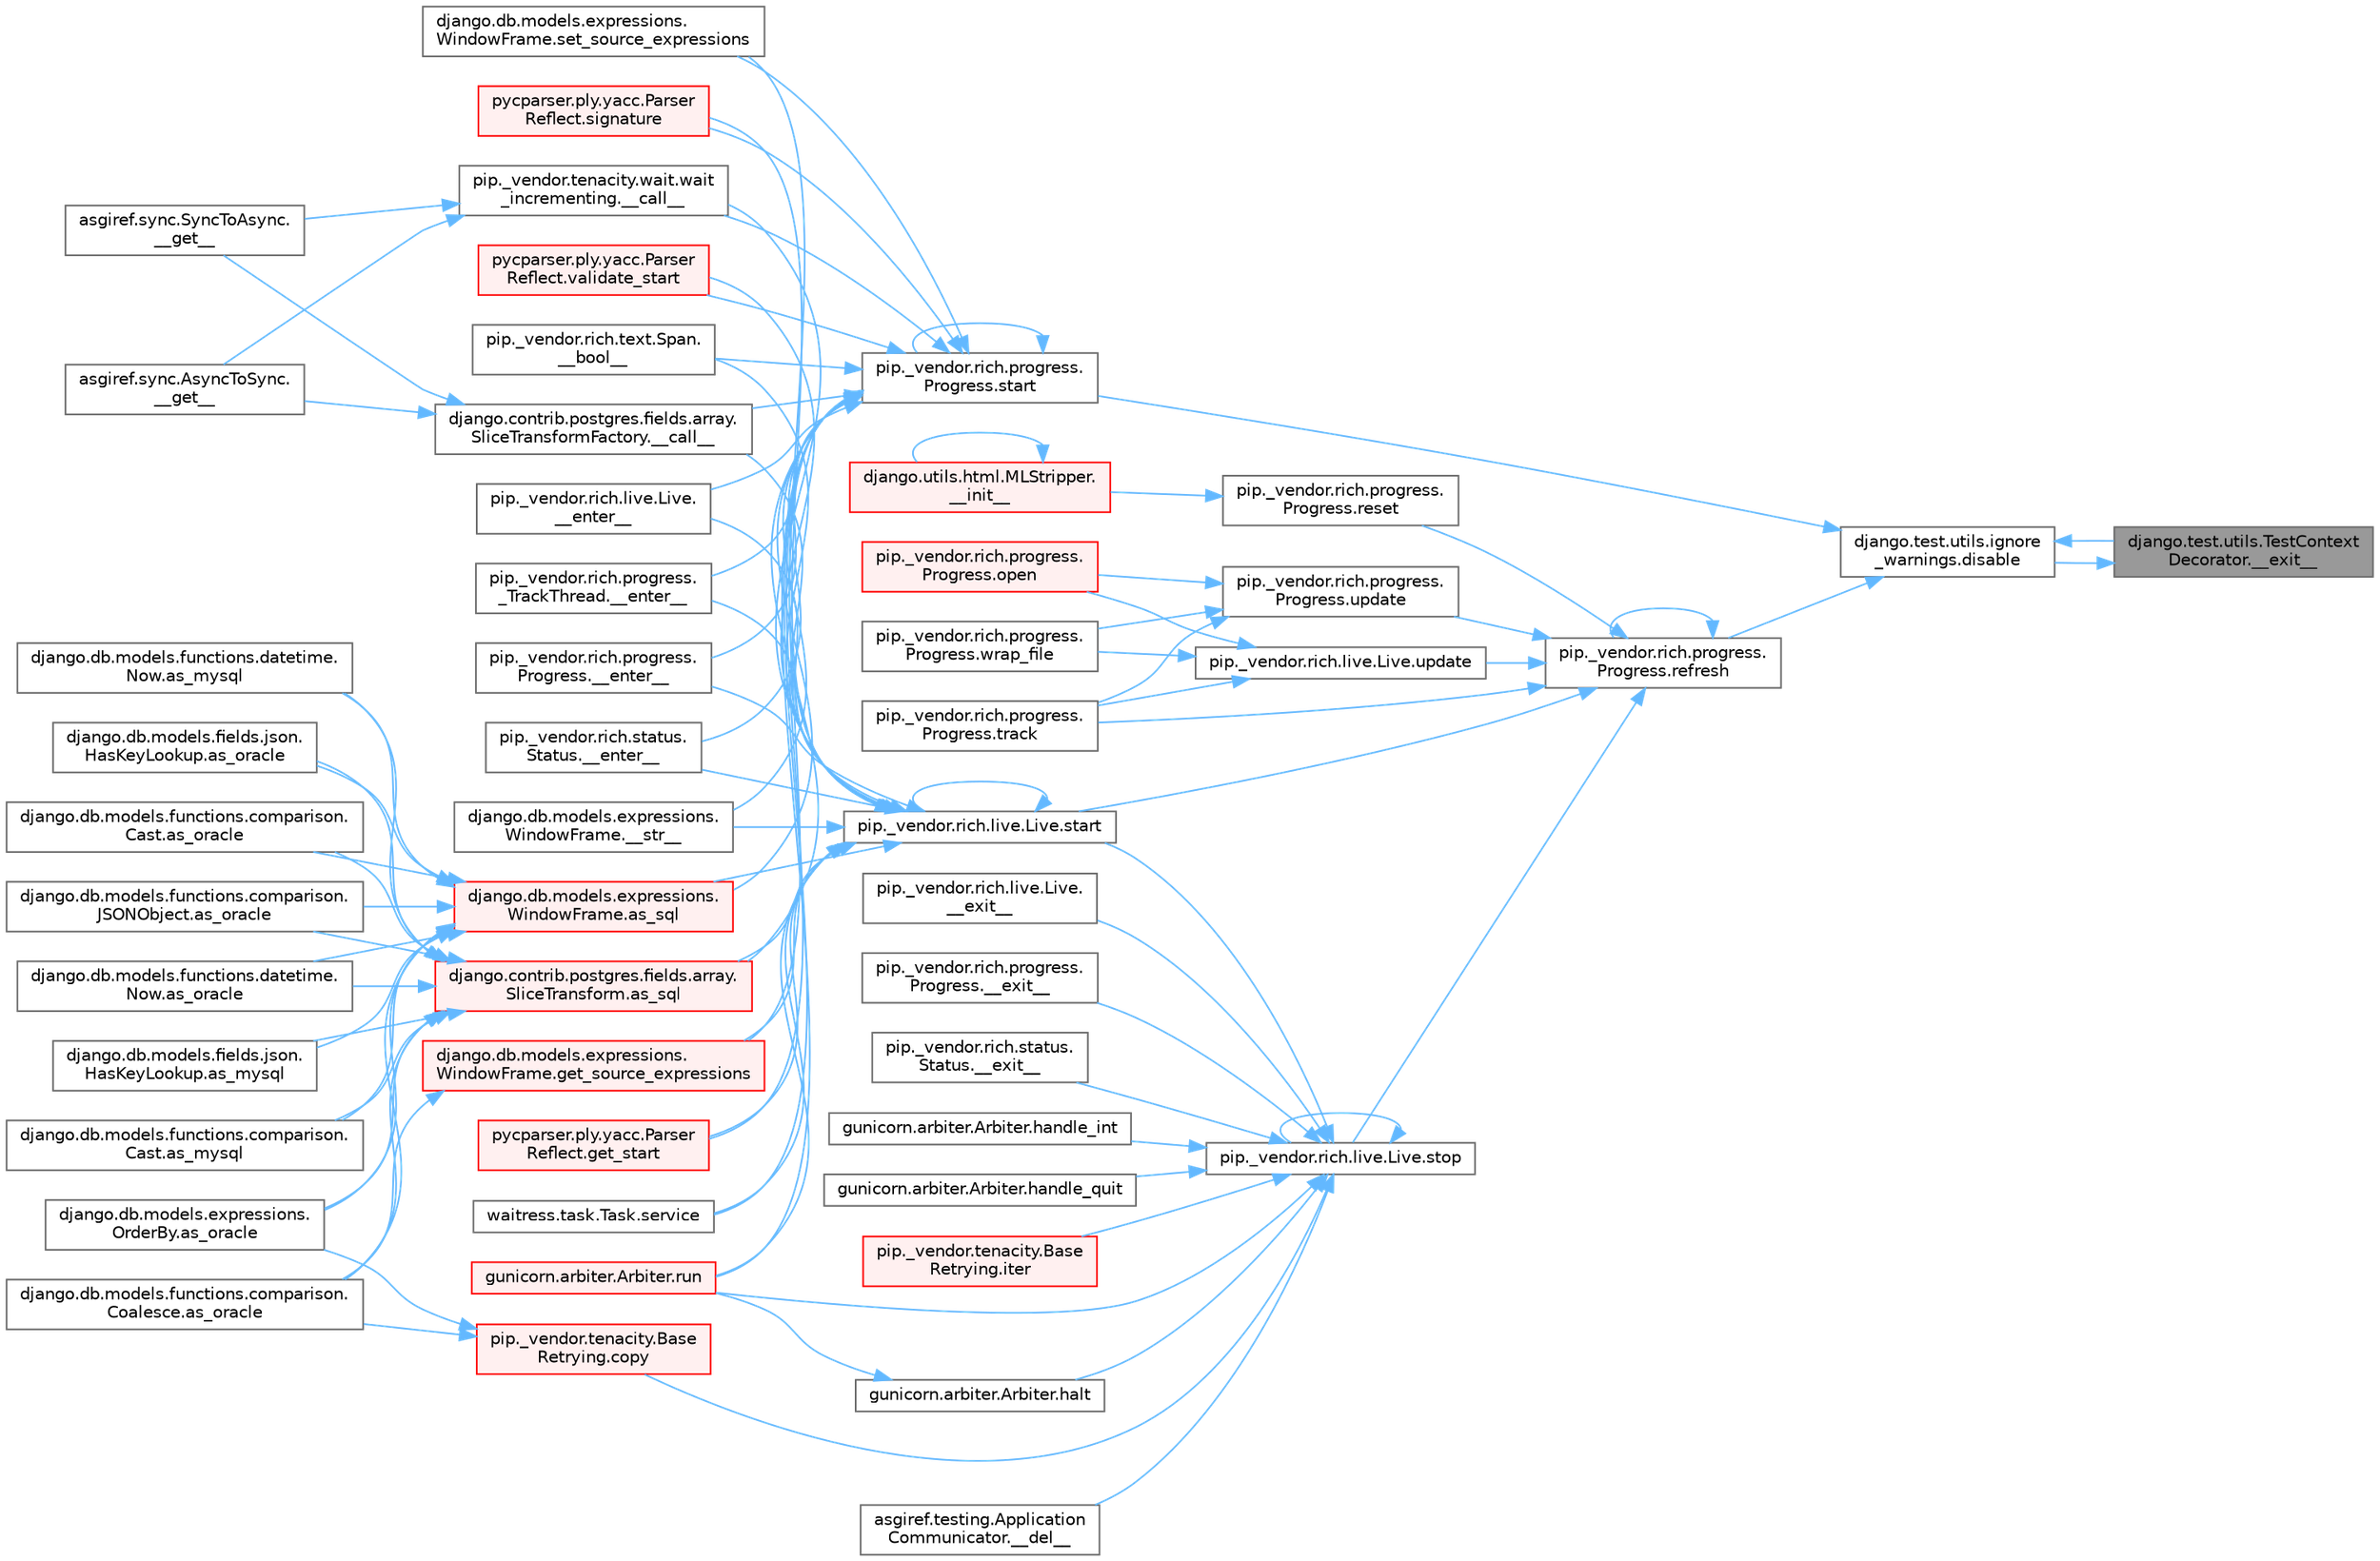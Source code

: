 digraph "django.test.utils.TestContextDecorator.__exit__"
{
 // LATEX_PDF_SIZE
  bgcolor="transparent";
  edge [fontname=Helvetica,fontsize=10,labelfontname=Helvetica,labelfontsize=10];
  node [fontname=Helvetica,fontsize=10,shape=box,height=0.2,width=0.4];
  rankdir="RL";
  Node1 [id="Node000001",label="django.test.utils.TestContext\lDecorator.__exit__",height=0.2,width=0.4,color="gray40", fillcolor="grey60", style="filled", fontcolor="black",tooltip=" "];
  Node1 -> Node2 [id="edge1_Node000001_Node000002",dir="back",color="steelblue1",style="solid",tooltip=" "];
  Node2 [id="Node000002",label="django.test.utils.ignore\l_warnings.disable",height=0.2,width=0.4,color="grey40", fillcolor="white", style="filled",URL="$classdjango_1_1test_1_1utils_1_1ignore__warnings.html#af1e5bafbbda3277c2402f39db212ca5b",tooltip=" "];
  Node2 -> Node1 [id="edge2_Node000002_Node000001",dir="back",color="steelblue1",style="solid",tooltip=" "];
  Node2 -> Node3 [id="edge3_Node000002_Node000003",dir="back",color="steelblue1",style="solid",tooltip=" "];
  Node3 [id="Node000003",label="pip._vendor.rich.progress.\lProgress.refresh",height=0.2,width=0.4,color="grey40", fillcolor="white", style="filled",URL="$classpip_1_1__vendor_1_1rich_1_1progress_1_1_progress.html#a88dcdf9d00bbfe350b6c4b23b5670579",tooltip=" "];
  Node3 -> Node3 [id="edge4_Node000003_Node000003",dir="back",color="steelblue1",style="solid",tooltip=" "];
  Node3 -> Node4 [id="edge5_Node000003_Node000004",dir="back",color="steelblue1",style="solid",tooltip=" "];
  Node4 [id="Node000004",label="pip._vendor.rich.progress.\lProgress.reset",height=0.2,width=0.4,color="grey40", fillcolor="white", style="filled",URL="$classpip_1_1__vendor_1_1rich_1_1progress_1_1_progress.html#aafb5a51caee0151a490484577c2a9a9b",tooltip=" "];
  Node4 -> Node5 [id="edge6_Node000004_Node000005",dir="back",color="steelblue1",style="solid",tooltip=" "];
  Node5 [id="Node000005",label="django.utils.html.MLStripper.\l__init__",height=0.2,width=0.4,color="red", fillcolor="#FFF0F0", style="filled",URL="$classdjango_1_1utils_1_1html_1_1_m_l_stripper.html#a2cadf8795a912bed633ed31d662e43ff",tooltip=" "];
  Node5 -> Node5 [id="edge7_Node000005_Node000005",dir="back",color="steelblue1",style="solid",tooltip=" "];
  Node3 -> Node37 [id="edge8_Node000003_Node000037",dir="back",color="steelblue1",style="solid",tooltip=" "];
  Node37 [id="Node000037",label="pip._vendor.rich.live.Live.start",height=0.2,width=0.4,color="grey40", fillcolor="white", style="filled",URL="$classpip_1_1__vendor_1_1rich_1_1live_1_1_live.html#a7216ec35a1494a83ed749407ef4e0c40",tooltip=" "];
  Node37 -> Node38 [id="edge9_Node000037_Node000038",dir="back",color="steelblue1",style="solid",tooltip=" "];
  Node38 [id="Node000038",label="pip._vendor.rich.text.Span.\l__bool__",height=0.2,width=0.4,color="grey40", fillcolor="white", style="filled",URL="$classpip_1_1__vendor_1_1rich_1_1text_1_1_span.html#a46697beb32db6e5087af9c77058189fa",tooltip=" "];
  Node37 -> Node39 [id="edge10_Node000037_Node000039",dir="back",color="steelblue1",style="solid",tooltip=" "];
  Node39 [id="Node000039",label="django.contrib.postgres.fields.array.\lSliceTransformFactory.__call__",height=0.2,width=0.4,color="grey40", fillcolor="white", style="filled",URL="$classdjango_1_1contrib_1_1postgres_1_1fields_1_1array_1_1_slice_transform_factory.html#a60af1a96b18ed40dfdbacea43f36a5ab",tooltip=" "];
  Node39 -> Node40 [id="edge11_Node000039_Node000040",dir="back",color="steelblue1",style="solid",tooltip=" "];
  Node40 [id="Node000040",label="asgiref.sync.AsyncToSync.\l__get__",height=0.2,width=0.4,color="grey40", fillcolor="white", style="filled",URL="$classasgiref_1_1sync_1_1_async_to_sync.html#a23e9ef7a73da98dad9e3f4e65846969b",tooltip=" "];
  Node39 -> Node41 [id="edge12_Node000039_Node000041",dir="back",color="steelblue1",style="solid",tooltip=" "];
  Node41 [id="Node000041",label="asgiref.sync.SyncToAsync.\l__get__",height=0.2,width=0.4,color="grey40", fillcolor="white", style="filled",URL="$classasgiref_1_1sync_1_1_sync_to_async.html#aebdfbe3f01079a529fd2f39810597381",tooltip=" "];
  Node37 -> Node42 [id="edge13_Node000037_Node000042",dir="back",color="steelblue1",style="solid",tooltip=" "];
  Node42 [id="Node000042",label="pip._vendor.tenacity.wait.wait\l_incrementing.__call__",height=0.2,width=0.4,color="grey40", fillcolor="white", style="filled",URL="$classpip_1_1__vendor_1_1tenacity_1_1wait_1_1wait__incrementing.html#af47b0264325b86a85aa5cfd3b59a28cf",tooltip=" "];
  Node42 -> Node40 [id="edge14_Node000042_Node000040",dir="back",color="steelblue1",style="solid",tooltip=" "];
  Node42 -> Node41 [id="edge15_Node000042_Node000041",dir="back",color="steelblue1",style="solid",tooltip=" "];
  Node37 -> Node43 [id="edge16_Node000037_Node000043",dir="back",color="steelblue1",style="solid",tooltip=" "];
  Node43 [id="Node000043",label="pip._vendor.rich.live.Live.\l__enter__",height=0.2,width=0.4,color="grey40", fillcolor="white", style="filled",URL="$classpip_1_1__vendor_1_1rich_1_1live_1_1_live.html#aa3062fdcd3fb592a064dec1b64674ac5",tooltip=" "];
  Node37 -> Node44 [id="edge17_Node000037_Node000044",dir="back",color="steelblue1",style="solid",tooltip=" "];
  Node44 [id="Node000044",label="pip._vendor.rich.progress.\l_TrackThread.__enter__",height=0.2,width=0.4,color="grey40", fillcolor="white", style="filled",URL="$classpip_1_1__vendor_1_1rich_1_1progress_1_1___track_thread.html#a0b48116fd15e50c04c313a76be81e95d",tooltip=" "];
  Node37 -> Node45 [id="edge18_Node000037_Node000045",dir="back",color="steelblue1",style="solid",tooltip=" "];
  Node45 [id="Node000045",label="pip._vendor.rich.progress.\lProgress.__enter__",height=0.2,width=0.4,color="grey40", fillcolor="white", style="filled",URL="$classpip_1_1__vendor_1_1rich_1_1progress_1_1_progress.html#a4979cbd1c8ed672eeb7a49066392a186",tooltip=" "];
  Node37 -> Node46 [id="edge19_Node000037_Node000046",dir="back",color="steelblue1",style="solid",tooltip=" "];
  Node46 [id="Node000046",label="pip._vendor.rich.status.\lStatus.__enter__",height=0.2,width=0.4,color="grey40", fillcolor="white", style="filled",URL="$classpip_1_1__vendor_1_1rich_1_1status_1_1_status.html#a9c62ad173990d834893f5e97064f9ad7",tooltip=" "];
  Node37 -> Node47 [id="edge20_Node000037_Node000047",dir="back",color="steelblue1",style="solid",tooltip=" "];
  Node47 [id="Node000047",label="django.db.models.expressions.\lWindowFrame.__str__",height=0.2,width=0.4,color="grey40", fillcolor="white", style="filled",URL="$classdjango_1_1db_1_1models_1_1expressions_1_1_window_frame.html#a3e16a0d1fe7c8c0f0079d7ba8aefae7e",tooltip=" "];
  Node37 -> Node48 [id="edge21_Node000037_Node000048",dir="back",color="steelblue1",style="solid",tooltip=" "];
  Node48 [id="Node000048",label="django.contrib.postgres.fields.array.\lSliceTransform.as_sql",height=0.2,width=0.4,color="red", fillcolor="#FFF0F0", style="filled",URL="$classdjango_1_1contrib_1_1postgres_1_1fields_1_1array_1_1_slice_transform.html#adc5e91e1d2ce6e9bbee3be2837596d21",tooltip=" "];
  Node48 -> Node49 [id="edge22_Node000048_Node000049",dir="back",color="steelblue1",style="solid",tooltip=" "];
  Node49 [id="Node000049",label="django.db.models.fields.json.\lHasKeyLookup.as_mysql",height=0.2,width=0.4,color="grey40", fillcolor="white", style="filled",URL="$classdjango_1_1db_1_1models_1_1fields_1_1json_1_1_has_key_lookup.html#a10f67427287f2c0ea32513ca6f481e96",tooltip=" "];
  Node48 -> Node50 [id="edge23_Node000048_Node000050",dir="back",color="steelblue1",style="solid",tooltip=" "];
  Node50 [id="Node000050",label="django.db.models.functions.comparison.\lCast.as_mysql",height=0.2,width=0.4,color="grey40", fillcolor="white", style="filled",URL="$classdjango_1_1db_1_1models_1_1functions_1_1comparison_1_1_cast.html#a447737891e955909c6a381529a67a84e",tooltip=" "];
  Node48 -> Node51 [id="edge24_Node000048_Node000051",dir="back",color="steelblue1",style="solid",tooltip=" "];
  Node51 [id="Node000051",label="django.db.models.functions.datetime.\lNow.as_mysql",height=0.2,width=0.4,color="grey40", fillcolor="white", style="filled",URL="$classdjango_1_1db_1_1models_1_1functions_1_1datetime_1_1_now.html#a070a9334fb198086c0c4e96e9725d92b",tooltip=" "];
  Node48 -> Node52 [id="edge25_Node000048_Node000052",dir="back",color="steelblue1",style="solid",tooltip=" "];
  Node52 [id="Node000052",label="django.db.models.expressions.\lOrderBy.as_oracle",height=0.2,width=0.4,color="grey40", fillcolor="white", style="filled",URL="$classdjango_1_1db_1_1models_1_1expressions_1_1_order_by.html#af9b6ede9b0df85d6bcf54f983b3a8f6a",tooltip=" "];
  Node48 -> Node53 [id="edge26_Node000048_Node000053",dir="back",color="steelblue1",style="solid",tooltip=" "];
  Node53 [id="Node000053",label="django.db.models.fields.json.\lHasKeyLookup.as_oracle",height=0.2,width=0.4,color="grey40", fillcolor="white", style="filled",URL="$classdjango_1_1db_1_1models_1_1fields_1_1json_1_1_has_key_lookup.html#afbb88aa4fb23b3ec3acdc695c2f52398",tooltip=" "];
  Node48 -> Node54 [id="edge27_Node000048_Node000054",dir="back",color="steelblue1",style="solid",tooltip=" "];
  Node54 [id="Node000054",label="django.db.models.functions.comparison.\lCast.as_oracle",height=0.2,width=0.4,color="grey40", fillcolor="white", style="filled",URL="$classdjango_1_1db_1_1models_1_1functions_1_1comparison_1_1_cast.html#ad466cd7ca85dc257d9e2718f41a263ec",tooltip=" "];
  Node48 -> Node55 [id="edge28_Node000048_Node000055",dir="back",color="steelblue1",style="solid",tooltip=" "];
  Node55 [id="Node000055",label="django.db.models.functions.comparison.\lCoalesce.as_oracle",height=0.2,width=0.4,color="grey40", fillcolor="white", style="filled",URL="$classdjango_1_1db_1_1models_1_1functions_1_1comparison_1_1_coalesce.html#a1bbeea180ef3ef4d8ba5d51d33d6ef85",tooltip=" "];
  Node48 -> Node56 [id="edge29_Node000048_Node000056",dir="back",color="steelblue1",style="solid",tooltip=" "];
  Node56 [id="Node000056",label="django.db.models.functions.comparison.\lJSONObject.as_oracle",height=0.2,width=0.4,color="grey40", fillcolor="white", style="filled",URL="$classdjango_1_1db_1_1models_1_1functions_1_1comparison_1_1_j_s_o_n_object.html#a4b4fa1161d27b0a9bbbdd0370e9af364",tooltip=" "];
  Node48 -> Node57 [id="edge30_Node000048_Node000057",dir="back",color="steelblue1",style="solid",tooltip=" "];
  Node57 [id="Node000057",label="django.db.models.functions.datetime.\lNow.as_oracle",height=0.2,width=0.4,color="grey40", fillcolor="white", style="filled",URL="$classdjango_1_1db_1_1models_1_1functions_1_1datetime_1_1_now.html#ad5e1ae918a5c4d39f675f98280440538",tooltip=" "];
  Node37 -> Node77 [id="edge31_Node000037_Node000077",dir="back",color="steelblue1",style="solid",tooltip=" "];
  Node77 [id="Node000077",label="django.db.models.expressions.\lWindowFrame.as_sql",height=0.2,width=0.4,color="red", fillcolor="#FFF0F0", style="filled",URL="$classdjango_1_1db_1_1models_1_1expressions_1_1_window_frame.html#ade5c159a9bd4309d1d9232af3fd54807",tooltip=" "];
  Node77 -> Node49 [id="edge32_Node000077_Node000049",dir="back",color="steelblue1",style="solid",tooltip=" "];
  Node77 -> Node50 [id="edge33_Node000077_Node000050",dir="back",color="steelblue1",style="solid",tooltip=" "];
  Node77 -> Node51 [id="edge34_Node000077_Node000051",dir="back",color="steelblue1",style="solid",tooltip=" "];
  Node77 -> Node52 [id="edge35_Node000077_Node000052",dir="back",color="steelblue1",style="solid",tooltip=" "];
  Node77 -> Node53 [id="edge36_Node000077_Node000053",dir="back",color="steelblue1",style="solid",tooltip=" "];
  Node77 -> Node54 [id="edge37_Node000077_Node000054",dir="back",color="steelblue1",style="solid",tooltip=" "];
  Node77 -> Node55 [id="edge38_Node000077_Node000055",dir="back",color="steelblue1",style="solid",tooltip=" "];
  Node77 -> Node56 [id="edge39_Node000077_Node000056",dir="back",color="steelblue1",style="solid",tooltip=" "];
  Node77 -> Node57 [id="edge40_Node000077_Node000057",dir="back",color="steelblue1",style="solid",tooltip=" "];
  Node37 -> Node78 [id="edge41_Node000037_Node000078",dir="back",color="steelblue1",style="solid",tooltip=" "];
  Node78 [id="Node000078",label="django.db.models.expressions.\lWindowFrame.get_source_expressions",height=0.2,width=0.4,color="red", fillcolor="#FFF0F0", style="filled",URL="$classdjango_1_1db_1_1models_1_1expressions_1_1_window_frame.html#a4b54c4c9b4c4a68308953d25703a2544",tooltip=" "];
  Node78 -> Node55 [id="edge42_Node000078_Node000055",dir="back",color="steelblue1",style="solid",tooltip=" "];
  Node37 -> Node1369 [id="edge43_Node000037_Node001369",dir="back",color="steelblue1",style="solid",tooltip=" "];
  Node1369 [id="Node001369",label="pycparser.ply.yacc.Parser\lReflect.get_start",height=0.2,width=0.4,color="red", fillcolor="#FFF0F0", style="filled",URL="$classpycparser_1_1ply_1_1yacc_1_1_parser_reflect.html#a47da581cfe4c452d4f2236ae2e32f8a7",tooltip=" "];
  Node37 -> Node1372 [id="edge44_Node000037_Node001372",dir="back",color="steelblue1",style="solid",tooltip=" "];
  Node1372 [id="Node001372",label="gunicorn.arbiter.Arbiter.run",height=0.2,width=0.4,color="red", fillcolor="#FFF0F0", style="filled",URL="$classgunicorn_1_1arbiter_1_1_arbiter.html#a690c034511f5f267e7da7478590701a9",tooltip=" "];
  Node37 -> Node474 [id="edge45_Node000037_Node000474",dir="back",color="steelblue1",style="solid",tooltip=" "];
  Node474 [id="Node000474",label="waitress.task.Task.service",height=0.2,width=0.4,color="grey40", fillcolor="white", style="filled",URL="$classwaitress_1_1task_1_1_task.html#acd61643ab6cfae697f619c48f46e40b6",tooltip=" "];
  Node37 -> Node1373 [id="edge46_Node000037_Node001373",dir="back",color="steelblue1",style="solid",tooltip=" "];
  Node1373 [id="Node001373",label="django.db.models.expressions.\lWindowFrame.set_source_expressions",height=0.2,width=0.4,color="grey40", fillcolor="white", style="filled",URL="$classdjango_1_1db_1_1models_1_1expressions_1_1_window_frame.html#a1fe665f627f1ec2396a68494d20be905",tooltip=" "];
  Node37 -> Node1374 [id="edge47_Node000037_Node001374",dir="back",color="steelblue1",style="solid",tooltip=" "];
  Node1374 [id="Node001374",label="pycparser.ply.yacc.Parser\lReflect.signature",height=0.2,width=0.4,color="red", fillcolor="#FFF0F0", style="filled",URL="$classpycparser_1_1ply_1_1yacc_1_1_parser_reflect.html#a525f61d23491eeae554ac65afedd0a5b",tooltip=" "];
  Node37 -> Node37 [id="edge48_Node000037_Node000037",dir="back",color="steelblue1",style="solid",tooltip=" "];
  Node37 -> Node1384 [id="edge49_Node000037_Node001384",dir="back",color="steelblue1",style="solid",tooltip=" "];
  Node1384 [id="Node001384",label="pycparser.ply.yacc.Parser\lReflect.validate_start",height=0.2,width=0.4,color="red", fillcolor="#FFF0F0", style="filled",URL="$classpycparser_1_1ply_1_1yacc_1_1_parser_reflect.html#a5f433e8fcd5e9bd8361b6be3458e8b7f",tooltip=" "];
  Node3 -> Node3175 [id="edge50_Node000003_Node003175",dir="back",color="steelblue1",style="solid",tooltip=" "];
  Node3175 [id="Node003175",label="pip._vendor.rich.live.Live.stop",height=0.2,width=0.4,color="grey40", fillcolor="white", style="filled",URL="$classpip_1_1__vendor_1_1rich_1_1live_1_1_live.html#a8b9a6fd11fa9b17db3cea3143e41fecc",tooltip=" "];
  Node3175 -> Node1719 [id="edge51_Node003175_Node001719",dir="back",color="steelblue1",style="solid",tooltip=" "];
  Node1719 [id="Node001719",label="asgiref.testing.Application\lCommunicator.__del__",height=0.2,width=0.4,color="grey40", fillcolor="white", style="filled",URL="$classasgiref_1_1testing_1_1_application_communicator.html#ad1e7504202fc0e77462288ef0d24f12d",tooltip=" "];
  Node3175 -> Node1720 [id="edge52_Node003175_Node001720",dir="back",color="steelblue1",style="solid",tooltip=" "];
  Node1720 [id="Node001720",label="pip._vendor.rich.live.Live.\l__exit__",height=0.2,width=0.4,color="grey40", fillcolor="white", style="filled",URL="$classpip_1_1__vendor_1_1rich_1_1live_1_1_live.html#ad2c0c523844059a1131851d7cab4fddb",tooltip=" "];
  Node3175 -> Node1721 [id="edge53_Node003175_Node001721",dir="back",color="steelblue1",style="solid",tooltip=" "];
  Node1721 [id="Node001721",label="pip._vendor.rich.progress.\lProgress.__exit__",height=0.2,width=0.4,color="grey40", fillcolor="white", style="filled",URL="$classpip_1_1__vendor_1_1rich_1_1progress_1_1_progress.html#a5f5ac8f61763352a757bf03480233094",tooltip=" "];
  Node3175 -> Node1722 [id="edge54_Node003175_Node001722",dir="back",color="steelblue1",style="solid",tooltip=" "];
  Node1722 [id="Node001722",label="pip._vendor.rich.status.\lStatus.__exit__",height=0.2,width=0.4,color="grey40", fillcolor="white", style="filled",URL="$classpip_1_1__vendor_1_1rich_1_1status_1_1_status.html#a460bb8d74c675078838735370c96324b",tooltip=" "];
  Node3175 -> Node1723 [id="edge55_Node003175_Node001723",dir="back",color="steelblue1",style="solid",tooltip=" "];
  Node1723 [id="Node001723",label="pip._vendor.tenacity.Base\lRetrying.copy",height=0.2,width=0.4,color="red", fillcolor="#FFF0F0", style="filled",URL="$classpip_1_1__vendor_1_1tenacity_1_1_base_retrying.html#a3b3c595a4448cf55ebb3d1f3660bea88",tooltip=" "];
  Node1723 -> Node52 [id="edge56_Node001723_Node000052",dir="back",color="steelblue1",style="solid",tooltip=" "];
  Node1723 -> Node55 [id="edge57_Node001723_Node000055",dir="back",color="steelblue1",style="solid",tooltip=" "];
  Node3175 -> Node1724 [id="edge58_Node003175_Node001724",dir="back",color="steelblue1",style="solid",tooltip=" "];
  Node1724 [id="Node001724",label="gunicorn.arbiter.Arbiter.halt",height=0.2,width=0.4,color="grey40", fillcolor="white", style="filled",URL="$classgunicorn_1_1arbiter_1_1_arbiter.html#a8c96a567bd668d560500593a6681b98c",tooltip=" "];
  Node1724 -> Node1372 [id="edge59_Node001724_Node001372",dir="back",color="steelblue1",style="solid",tooltip=" "];
  Node3175 -> Node1725 [id="edge60_Node003175_Node001725",dir="back",color="steelblue1",style="solid",tooltip=" "];
  Node1725 [id="Node001725",label="gunicorn.arbiter.Arbiter.handle_int",height=0.2,width=0.4,color="grey40", fillcolor="white", style="filled",URL="$classgunicorn_1_1arbiter_1_1_arbiter.html#af28faca7ba4e88bd592ff3fe9c8b672c",tooltip=" "];
  Node3175 -> Node1726 [id="edge61_Node003175_Node001726",dir="back",color="steelblue1",style="solid",tooltip=" "];
  Node1726 [id="Node001726",label="gunicorn.arbiter.Arbiter.handle_quit",height=0.2,width=0.4,color="grey40", fillcolor="white", style="filled",URL="$classgunicorn_1_1arbiter_1_1_arbiter.html#a6a84655bcb7e779c1f442986b1e854df",tooltip=" "];
  Node3175 -> Node1727 [id="edge62_Node003175_Node001727",dir="back",color="steelblue1",style="solid",tooltip=" "];
  Node1727 [id="Node001727",label="pip._vendor.tenacity.Base\lRetrying.iter",height=0.2,width=0.4,color="red", fillcolor="#FFF0F0", style="filled",URL="$classpip_1_1__vendor_1_1tenacity_1_1_base_retrying.html#a5606e1522961712b7e8693caf58a4d9c",tooltip=" "];
  Node3175 -> Node1372 [id="edge63_Node003175_Node001372",dir="back",color="steelblue1",style="solid",tooltip=" "];
  Node3175 -> Node37 [id="edge64_Node003175_Node000037",dir="back",color="steelblue1",style="solid",tooltip=" "];
  Node3175 -> Node3175 [id="edge65_Node003175_Node003175",dir="back",color="steelblue1",style="solid",tooltip=" "];
  Node3 -> Node720 [id="edge66_Node000003_Node000720",dir="back",color="steelblue1",style="solid",tooltip=" "];
  Node720 [id="Node000720",label="pip._vendor.rich.progress.\lProgress.track",height=0.2,width=0.4,color="grey40", fillcolor="white", style="filled",URL="$classpip_1_1__vendor_1_1rich_1_1progress_1_1_progress.html#aee9ea5592b98f74ebb5acb76bc499601",tooltip=" "];
  Node3 -> Node3176 [id="edge67_Node000003_Node003176",dir="back",color="steelblue1",style="solid",tooltip=" "];
  Node3176 [id="Node003176",label="pip._vendor.rich.live.Live.update",height=0.2,width=0.4,color="grey40", fillcolor="white", style="filled",URL="$classpip_1_1__vendor_1_1rich_1_1live_1_1_live.html#af9726cf9966a0250388c2b0138fb80cc",tooltip=" "];
  Node3176 -> Node161 [id="edge68_Node003176_Node000161",dir="back",color="steelblue1",style="solid",tooltip=" "];
  Node161 [id="Node000161",label="pip._vendor.rich.progress.\lProgress.open",height=0.2,width=0.4,color="red", fillcolor="#FFF0F0", style="filled",URL="$classpip_1_1__vendor_1_1rich_1_1progress_1_1_progress.html#a204bface9fc63d04e72844b751bcd8e3",tooltip=" "];
  Node3176 -> Node720 [id="edge69_Node003176_Node000720",dir="back",color="steelblue1",style="solid",tooltip=" "];
  Node3176 -> Node721 [id="edge70_Node003176_Node000721",dir="back",color="steelblue1",style="solid",tooltip=" "];
  Node721 [id="Node000721",label="pip._vendor.rich.progress.\lProgress.wrap_file",height=0.2,width=0.4,color="grey40", fillcolor="white", style="filled",URL="$classpip_1_1__vendor_1_1rich_1_1progress_1_1_progress.html#a53efbf901b66a0000b6d3fd0c53250be",tooltip=" "];
  Node3 -> Node3177 [id="edge71_Node000003_Node003177",dir="back",color="steelblue1",style="solid",tooltip=" "];
  Node3177 [id="Node003177",label="pip._vendor.rich.progress.\lProgress.update",height=0.2,width=0.4,color="grey40", fillcolor="white", style="filled",URL="$classpip_1_1__vendor_1_1rich_1_1progress_1_1_progress.html#a6fa62223b1262496c0ae743cd52e92e5",tooltip=" "];
  Node3177 -> Node161 [id="edge72_Node003177_Node000161",dir="back",color="steelblue1",style="solid",tooltip=" "];
  Node3177 -> Node720 [id="edge73_Node003177_Node000720",dir="back",color="steelblue1",style="solid",tooltip=" "];
  Node3177 -> Node721 [id="edge74_Node003177_Node000721",dir="back",color="steelblue1",style="solid",tooltip=" "];
  Node2 -> Node1368 [id="edge75_Node000002_Node001368",dir="back",color="steelblue1",style="solid",tooltip=" "];
  Node1368 [id="Node001368",label="pip._vendor.rich.progress.\lProgress.start",height=0.2,width=0.4,color="grey40", fillcolor="white", style="filled",URL="$classpip_1_1__vendor_1_1rich_1_1progress_1_1_progress.html#ad90c9b221cd715a310f6421a8fbe9f91",tooltip=" "];
  Node1368 -> Node38 [id="edge76_Node001368_Node000038",dir="back",color="steelblue1",style="solid",tooltip=" "];
  Node1368 -> Node39 [id="edge77_Node001368_Node000039",dir="back",color="steelblue1",style="solid",tooltip=" "];
  Node1368 -> Node42 [id="edge78_Node001368_Node000042",dir="back",color="steelblue1",style="solid",tooltip=" "];
  Node1368 -> Node43 [id="edge79_Node001368_Node000043",dir="back",color="steelblue1",style="solid",tooltip=" "];
  Node1368 -> Node44 [id="edge80_Node001368_Node000044",dir="back",color="steelblue1",style="solid",tooltip=" "];
  Node1368 -> Node45 [id="edge81_Node001368_Node000045",dir="back",color="steelblue1",style="solid",tooltip=" "];
  Node1368 -> Node46 [id="edge82_Node001368_Node000046",dir="back",color="steelblue1",style="solid",tooltip=" "];
  Node1368 -> Node47 [id="edge83_Node001368_Node000047",dir="back",color="steelblue1",style="solid",tooltip=" "];
  Node1368 -> Node48 [id="edge84_Node001368_Node000048",dir="back",color="steelblue1",style="solid",tooltip=" "];
  Node1368 -> Node77 [id="edge85_Node001368_Node000077",dir="back",color="steelblue1",style="solid",tooltip=" "];
  Node1368 -> Node78 [id="edge86_Node001368_Node000078",dir="back",color="steelblue1",style="solid",tooltip=" "];
  Node1368 -> Node1369 [id="edge87_Node001368_Node001369",dir="back",color="steelblue1",style="solid",tooltip=" "];
  Node1368 -> Node1372 [id="edge88_Node001368_Node001372",dir="back",color="steelblue1",style="solid",tooltip=" "];
  Node1368 -> Node474 [id="edge89_Node001368_Node000474",dir="back",color="steelblue1",style="solid",tooltip=" "];
  Node1368 -> Node1373 [id="edge90_Node001368_Node001373",dir="back",color="steelblue1",style="solid",tooltip=" "];
  Node1368 -> Node1374 [id="edge91_Node001368_Node001374",dir="back",color="steelblue1",style="solid",tooltip=" "];
  Node1368 -> Node1368 [id="edge92_Node001368_Node001368",dir="back",color="steelblue1",style="solid",tooltip=" "];
  Node1368 -> Node1384 [id="edge93_Node001368_Node001384",dir="back",color="steelblue1",style="solid",tooltip=" "];
}
